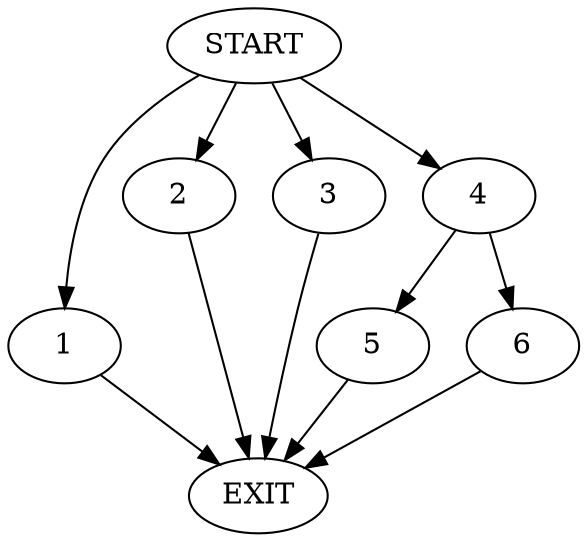 digraph {
0 [label="START"]
7 [label="EXIT"]
0 -> 1
1 -> 7
0 -> 2
2 -> 7
0 -> 3
3 -> 7
0 -> 4
4 -> 5
4 -> 6
5 -> 7
6 -> 7
}
